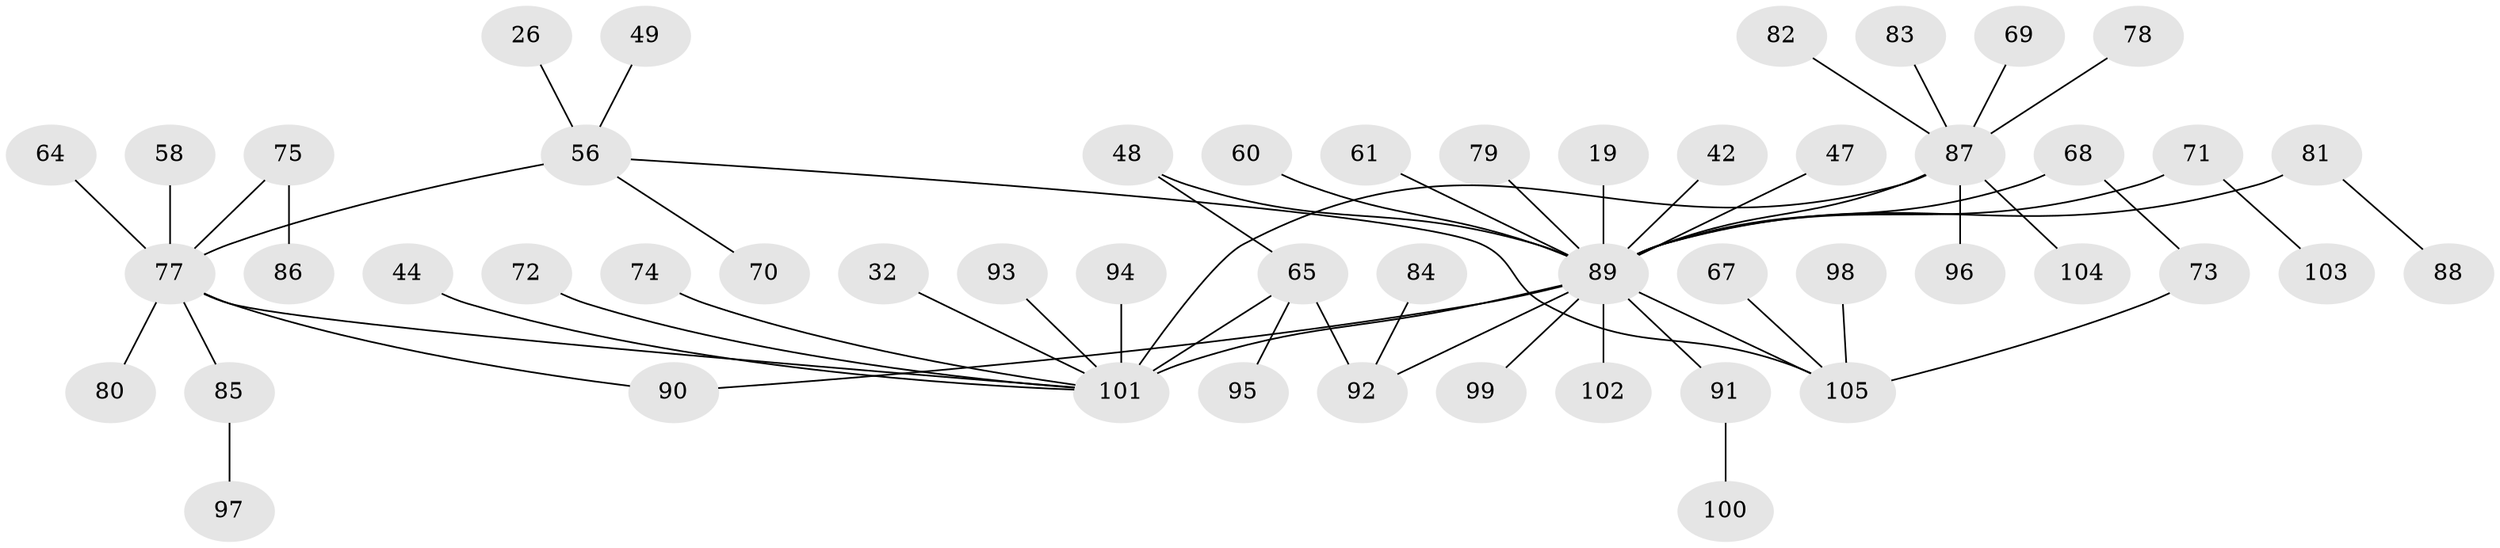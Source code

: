 // original degree distribution, {6: 0.047619047619047616, 7: 0.009523809523809525, 5: 0.01904761904761905, 4: 0.09523809523809523, 3: 0.1619047619047619, 2: 0.2761904761904762, 8: 0.009523809523809525, 1: 0.38095238095238093}
// Generated by graph-tools (version 1.1) at 2025/41/03/09/25 04:41:18]
// undirected, 52 vertices, 57 edges
graph export_dot {
graph [start="1"]
  node [color=gray90,style=filled];
  19;
  26;
  32;
  42;
  44;
  47;
  48;
  49;
  56 [super="+15+23"];
  58;
  60;
  61;
  64;
  65 [super="+11"];
  67;
  68;
  69 [super="+27"];
  70 [super="+43"];
  71;
  72;
  73;
  74;
  75;
  77 [super="+30+21"];
  78;
  79;
  80 [super="+62"];
  81 [super="+34+41+46+76"];
  82 [super="+39"];
  83;
  84;
  85 [super="+54"];
  86;
  87 [super="+53+59+29+63"];
  88;
  89 [super="+25+55+10+38"];
  90 [super="+18"];
  91;
  92 [super="+17+28+66"];
  93;
  94;
  95;
  96;
  97;
  98;
  99;
  100;
  101 [super="+50+37"];
  102;
  103;
  104;
  105 [super="+45+51"];
  19 -- 89;
  26 -- 56;
  32 -- 101;
  42 -- 89;
  44 -- 101;
  47 -- 89;
  48 -- 65;
  48 -- 89;
  49 -- 56;
  56 -- 105;
  56 -- 77 [weight=2];
  56 -- 70;
  58 -- 77;
  60 -- 89;
  61 -- 89;
  64 -- 77;
  65 -- 95;
  65 -- 101 [weight=2];
  65 -- 92;
  67 -- 105;
  68 -- 73;
  68 -- 89;
  69 -- 87;
  71 -- 103;
  71 -- 89;
  72 -- 101;
  73 -- 105;
  74 -- 101;
  75 -- 86;
  75 -- 77;
  77 -- 90;
  77 -- 101 [weight=3];
  77 -- 85;
  77 -- 80;
  78 -- 87;
  79 -- 89;
  81 -- 88;
  81 -- 89 [weight=4];
  82 -- 87;
  83 -- 87;
  84 -- 92;
  85 -- 97;
  87 -- 96;
  87 -- 104;
  87 -- 89;
  87 -- 101;
  89 -- 99;
  89 -- 102;
  89 -- 90;
  89 -- 91;
  89 -- 92;
  89 -- 105;
  89 -- 101 [weight=6];
  91 -- 100;
  93 -- 101;
  94 -- 101;
  98 -- 105;
}
